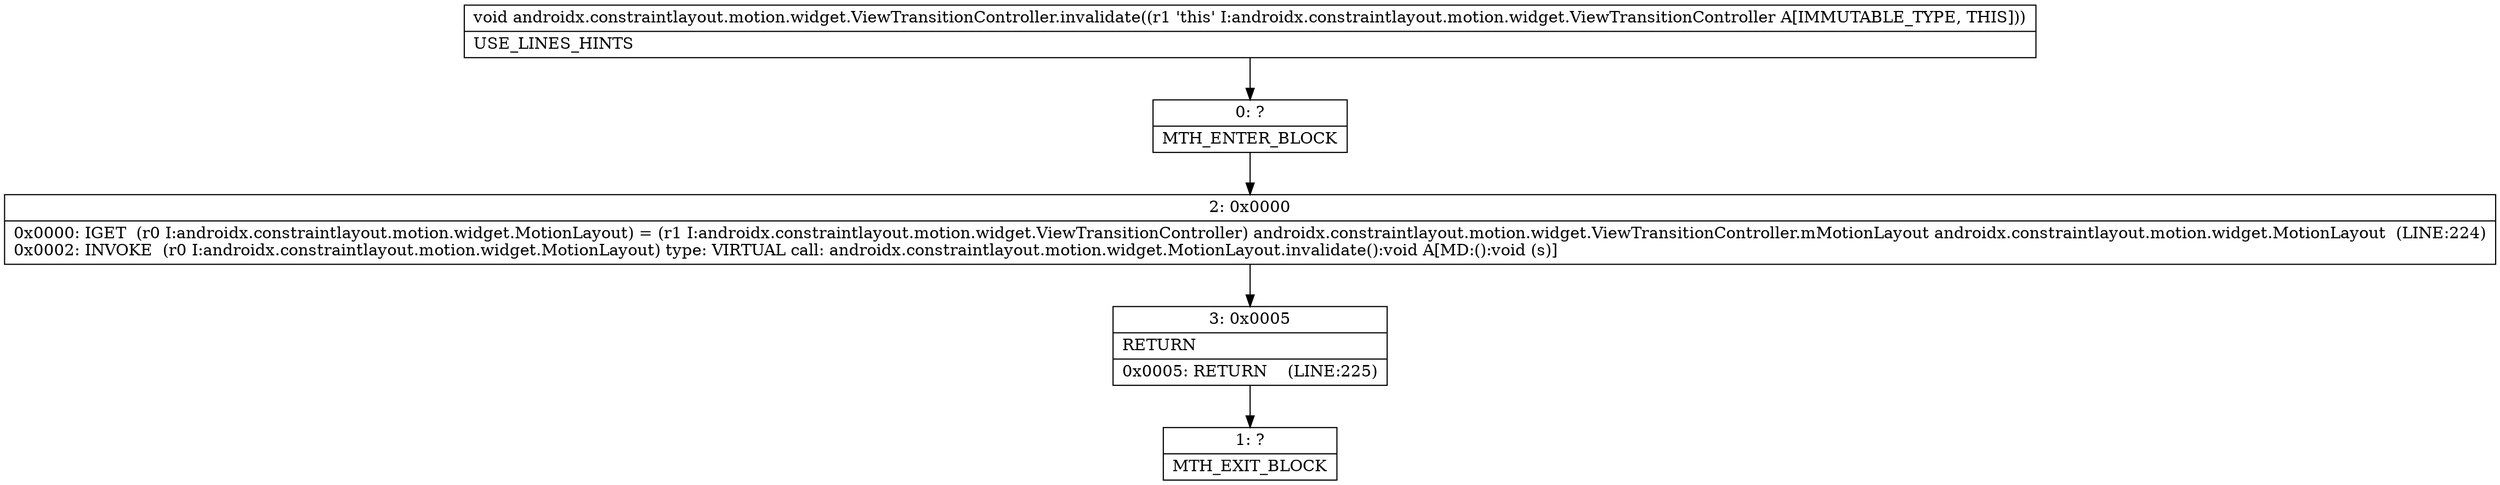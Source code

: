 digraph "CFG forandroidx.constraintlayout.motion.widget.ViewTransitionController.invalidate()V" {
Node_0 [shape=record,label="{0\:\ ?|MTH_ENTER_BLOCK\l}"];
Node_2 [shape=record,label="{2\:\ 0x0000|0x0000: IGET  (r0 I:androidx.constraintlayout.motion.widget.MotionLayout) = (r1 I:androidx.constraintlayout.motion.widget.ViewTransitionController) androidx.constraintlayout.motion.widget.ViewTransitionController.mMotionLayout androidx.constraintlayout.motion.widget.MotionLayout  (LINE:224)\l0x0002: INVOKE  (r0 I:androidx.constraintlayout.motion.widget.MotionLayout) type: VIRTUAL call: androidx.constraintlayout.motion.widget.MotionLayout.invalidate():void A[MD:():void (s)]\l}"];
Node_3 [shape=record,label="{3\:\ 0x0005|RETURN\l|0x0005: RETURN    (LINE:225)\l}"];
Node_1 [shape=record,label="{1\:\ ?|MTH_EXIT_BLOCK\l}"];
MethodNode[shape=record,label="{void androidx.constraintlayout.motion.widget.ViewTransitionController.invalidate((r1 'this' I:androidx.constraintlayout.motion.widget.ViewTransitionController A[IMMUTABLE_TYPE, THIS]))  | USE_LINES_HINTS\l}"];
MethodNode -> Node_0;Node_0 -> Node_2;
Node_2 -> Node_3;
Node_3 -> Node_1;
}

